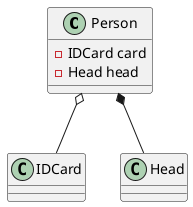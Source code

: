@startuml

class Person{
    - IDCard card
    - Head head
}
class IDCard
class Head

Person o--IDCard
Person *-- Head

@enduml